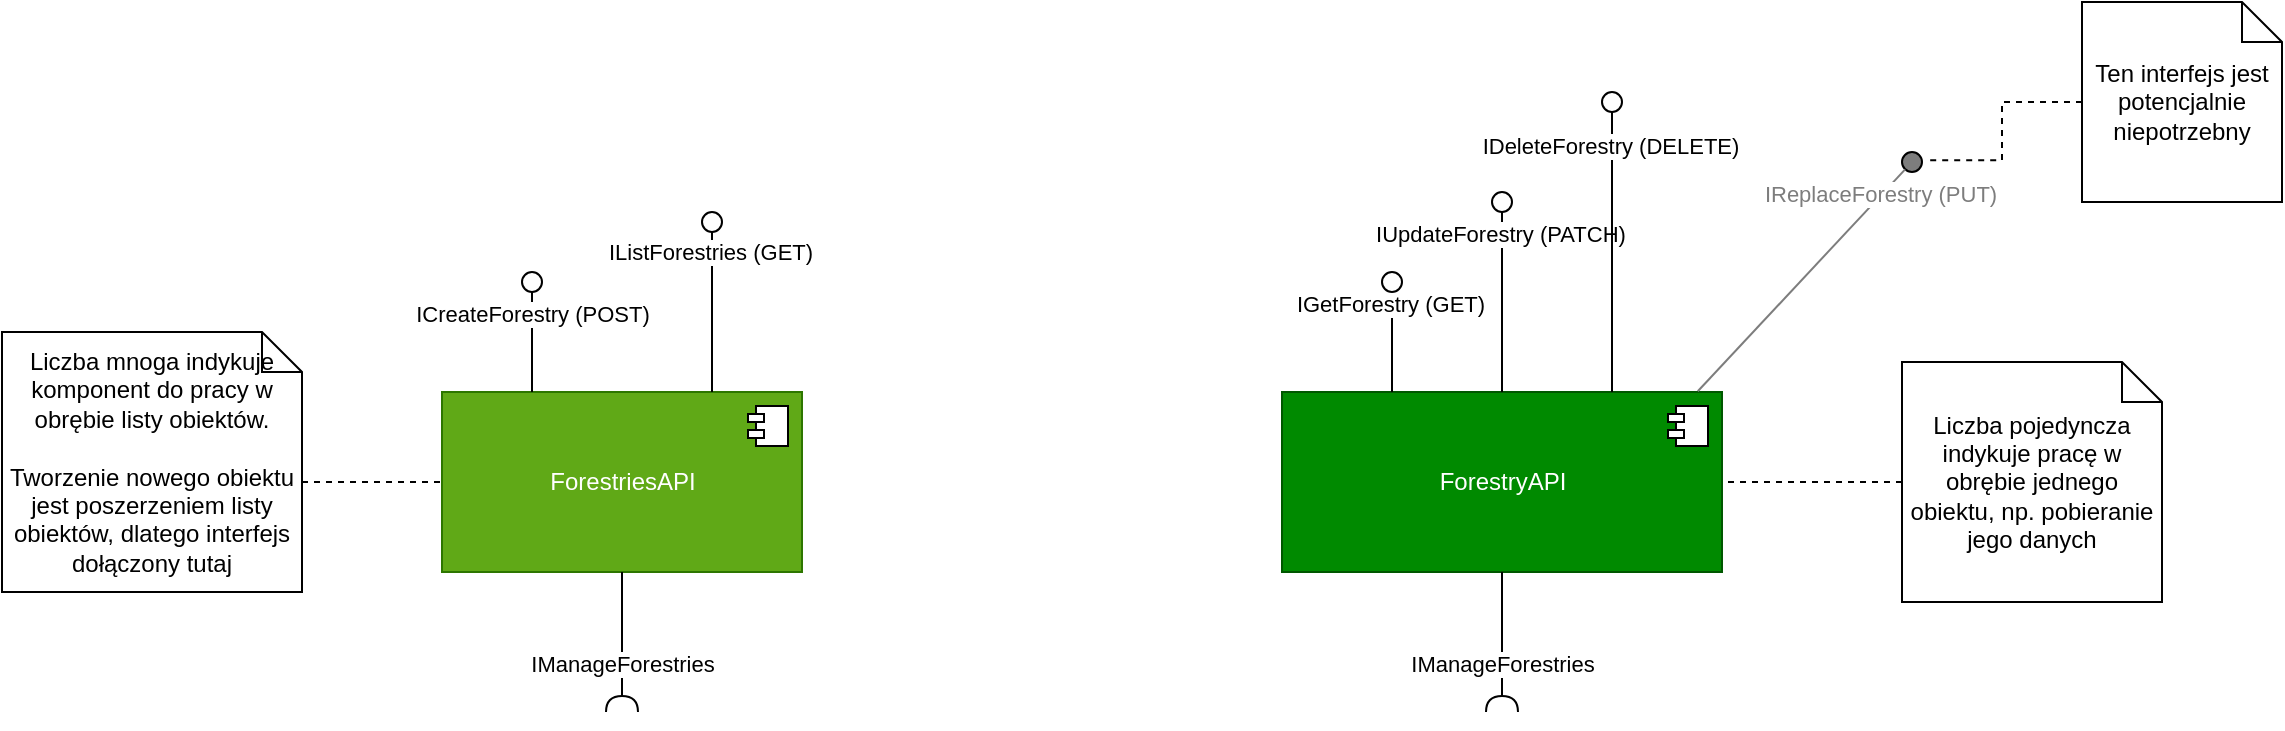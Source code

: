 <mxfile version="15.2.7" type="device"><diagram id="fRkDdljqodsx-cEXmI43" name="Strona-1"><mxGraphModel dx="1732" dy="672" grid="1" gridSize="10" guides="1" tooltips="1" connect="1" arrows="1" fold="1" page="1" pageScale="1" pageWidth="827" pageHeight="1169" math="0" shadow="0"><root><mxCell id="0"/><mxCell id="1" parent="0"/><mxCell id="vrFjrZGKTu_SOumGugzH-1" value="ForestriesAPI" style="html=1;dropTarget=0;fillColor=#60a917;strokeColor=#2D7600;fontColor=#ffffff;" vertex="1" parent="1"><mxGeometry x="110" y="260" width="180" height="90" as="geometry"/></mxCell><mxCell id="vrFjrZGKTu_SOumGugzH-2" value="" style="shape=module;jettyWidth=8;jettyHeight=4;" vertex="1" parent="vrFjrZGKTu_SOumGugzH-1"><mxGeometry x="1" width="20" height="20" relative="1" as="geometry"><mxPoint x="-27" y="7" as="offset"/></mxGeometry></mxCell><mxCell id="vrFjrZGKTu_SOumGugzH-3" value="ForestryAPI" style="html=1;dropTarget=0;fillColor=#008a00;strokeColor=#005700;fontColor=#ffffff;" vertex="1" parent="1"><mxGeometry x="530" y="260" width="220" height="90" as="geometry"/></mxCell><mxCell id="vrFjrZGKTu_SOumGugzH-4" value="" style="shape=module;jettyWidth=8;jettyHeight=4;" vertex="1" parent="vrFjrZGKTu_SOumGugzH-3"><mxGeometry x="1" width="20" height="20" relative="1" as="geometry"><mxPoint x="-27" y="7" as="offset"/></mxGeometry></mxCell><mxCell id="vrFjrZGKTu_SOumGugzH-7" style="edgeStyle=orthogonalEdgeStyle;rounded=0;orthogonalLoop=1;jettySize=auto;html=1;exitX=0;exitY=0;exitDx=150;exitDy=75;exitPerimeter=0;dashed=1;endArrow=none;endFill=0;" edge="1" parent="1" source="vrFjrZGKTu_SOumGugzH-5" target="vrFjrZGKTu_SOumGugzH-1"><mxGeometry relative="1" as="geometry"/></mxCell><mxCell id="vrFjrZGKTu_SOumGugzH-5" value="Liczba mnoga indykuje komponent do pracy w obrębie listy obiektów.&lt;br&gt;&lt;br&gt;Tworzenie nowego obiektu jest poszerzeniem listy obiektów, dlatego interfejs dołączony tutaj" style="shape=note;size=20;whiteSpace=wrap;html=1;" vertex="1" parent="1"><mxGeometry x="-110" y="230" width="150" height="130" as="geometry"/></mxCell><mxCell id="vrFjrZGKTu_SOumGugzH-8" style="edgeStyle=orthogonalEdgeStyle;rounded=0;orthogonalLoop=1;jettySize=auto;html=1;exitX=0;exitY=0.5;exitDx=0;exitDy=0;exitPerimeter=0;dashed=1;endArrow=none;endFill=0;" edge="1" parent="1" source="vrFjrZGKTu_SOumGugzH-6" target="vrFjrZGKTu_SOumGugzH-3"><mxGeometry relative="1" as="geometry"/></mxCell><mxCell id="vrFjrZGKTu_SOumGugzH-6" value="Liczba pojedyncza indykuje pracę w obrębie jednego obiektu, np. pobieranie jego danych" style="shape=note;size=20;whiteSpace=wrap;html=1;" vertex="1" parent="1"><mxGeometry x="840" y="245" width="130" height="120" as="geometry"/></mxCell><mxCell id="vrFjrZGKTu_SOumGugzH-9" value="" style="rounded=0;orthogonalLoop=1;jettySize=auto;html=1;endArrow=none;endFill=0;exitX=0.25;exitY=0;exitDx=0;exitDy=0;" edge="1" target="vrFjrZGKTu_SOumGugzH-11" parent="1" source="vrFjrZGKTu_SOumGugzH-1"><mxGeometry relative="1" as="geometry"><mxPoint x="390" y="235" as="sourcePoint"/></mxGeometry></mxCell><mxCell id="vrFjrZGKTu_SOumGugzH-16" value="ICreateForestry (POST)" style="edgeLabel;html=1;align=center;verticalAlign=middle;resizable=0;points=[];" vertex="1" connectable="0" parent="vrFjrZGKTu_SOumGugzH-9"><mxGeometry x="0.578" relative="1" as="geometry"><mxPoint as="offset"/></mxGeometry></mxCell><mxCell id="vrFjrZGKTu_SOumGugzH-11" value="" style="ellipse;whiteSpace=wrap;html=1;fontFamily=Helvetica;fontSize=12;fontColor=#000000;align=center;strokeColor=#000000;fillColor=#ffffff;points=[];aspect=fixed;resizable=0;" vertex="1" parent="1"><mxGeometry x="150" y="200" width="10" height="10" as="geometry"/></mxCell><mxCell id="vrFjrZGKTu_SOumGugzH-14" value="" style="ellipse;whiteSpace=wrap;html=1;fontFamily=Helvetica;fontSize=12;fontColor=#000000;align=center;strokeColor=#000000;fillColor=#ffffff;points=[];aspect=fixed;resizable=0;" vertex="1" parent="1"><mxGeometry x="240" y="170" width="10" height="10" as="geometry"/></mxCell><mxCell id="vrFjrZGKTu_SOumGugzH-15" value="" style="rounded=0;orthogonalLoop=1;jettySize=auto;html=1;endArrow=none;endFill=0;exitX=0.75;exitY=0;exitDx=0;exitDy=0;" edge="1" target="vrFjrZGKTu_SOumGugzH-14" parent="1" source="vrFjrZGKTu_SOumGugzH-1"><mxGeometry relative="1" as="geometry"><mxPoint x="165.0" y="270.0" as="sourcePoint"/></mxGeometry></mxCell><mxCell id="vrFjrZGKTu_SOumGugzH-17" value="IListForestries (GET)" style="edgeLabel;html=1;align=center;verticalAlign=middle;resizable=0;points=[];" vertex="1" connectable="0" parent="vrFjrZGKTu_SOumGugzH-15"><mxGeometry x="0.762" y="1" relative="1" as="geometry"><mxPoint as="offset"/></mxGeometry></mxCell><mxCell id="vrFjrZGKTu_SOumGugzH-18" value="" style="rounded=0;orthogonalLoop=1;jettySize=auto;html=1;endArrow=none;endFill=0;exitX=0.25;exitY=0;exitDx=0;exitDy=0;" edge="1" target="vrFjrZGKTu_SOumGugzH-20" parent="1" source="vrFjrZGKTu_SOumGugzH-3"><mxGeometry relative="1" as="geometry"><mxPoint x="255" y="270" as="sourcePoint"/></mxGeometry></mxCell><mxCell id="vrFjrZGKTu_SOumGugzH-19" value="IGetForestry (GET)" style="edgeLabel;html=1;align=center;verticalAlign=middle;resizable=0;points=[];" vertex="1" connectable="0" parent="vrFjrZGKTu_SOumGugzH-18"><mxGeometry x="0.762" y="1" relative="1" as="geometry"><mxPoint as="offset"/></mxGeometry></mxCell><mxCell id="vrFjrZGKTu_SOumGugzH-20" value="" style="ellipse;whiteSpace=wrap;html=1;fontFamily=Helvetica;fontSize=12;fontColor=#000000;align=center;strokeColor=#000000;fillColor=#ffffff;points=[];aspect=fixed;resizable=0;" vertex="1" parent="1"><mxGeometry x="580" y="200" width="10" height="10" as="geometry"/></mxCell><mxCell id="vrFjrZGKTu_SOumGugzH-21" value="" style="rounded=0;orthogonalLoop=1;jettySize=auto;html=1;endArrow=none;endFill=0;exitX=0.5;exitY=0;exitDx=0;exitDy=0;" edge="1" target="vrFjrZGKTu_SOumGugzH-23" parent="1" source="vrFjrZGKTu_SOumGugzH-3"><mxGeometry relative="1" as="geometry"><mxPoint x="625" y="270" as="sourcePoint"/></mxGeometry></mxCell><mxCell id="vrFjrZGKTu_SOumGugzH-22" value="IUpdateForestry (PATCH)" style="edgeLabel;html=1;align=center;verticalAlign=middle;resizable=0;points=[];" vertex="1" connectable="0" parent="vrFjrZGKTu_SOumGugzH-21"><mxGeometry x="0.762" y="1" relative="1" as="geometry"><mxPoint as="offset"/></mxGeometry></mxCell><mxCell id="vrFjrZGKTu_SOumGugzH-23" value="" style="ellipse;whiteSpace=wrap;html=1;fontFamily=Helvetica;fontSize=12;fontColor=#000000;align=center;strokeColor=#000000;fillColor=#ffffff;points=[];aspect=fixed;resizable=0;" vertex="1" parent="1"><mxGeometry x="635" y="160" width="10" height="10" as="geometry"/></mxCell><mxCell id="vrFjrZGKTu_SOumGugzH-24" value="" style="rounded=0;orthogonalLoop=1;jettySize=auto;html=1;endArrow=none;endFill=0;exitX=0.75;exitY=0;exitDx=0;exitDy=0;" edge="1" target="vrFjrZGKTu_SOumGugzH-26" parent="1" source="vrFjrZGKTu_SOumGugzH-3"><mxGeometry relative="1" as="geometry"><mxPoint x="700" y="260" as="sourcePoint"/></mxGeometry></mxCell><mxCell id="vrFjrZGKTu_SOumGugzH-25" value="IDeleteForestry (DELETE)" style="edgeLabel;html=1;align=center;verticalAlign=middle;resizable=0;points=[];" vertex="1" connectable="0" parent="vrFjrZGKTu_SOumGugzH-24"><mxGeometry x="0.762" y="1" relative="1" as="geometry"><mxPoint as="offset"/></mxGeometry></mxCell><mxCell id="vrFjrZGKTu_SOumGugzH-26" value="" style="ellipse;whiteSpace=wrap;html=1;fontFamily=Helvetica;fontSize=12;fontColor=#000000;align=center;strokeColor=#000000;fillColor=#ffffff;points=[];aspect=fixed;resizable=0;" vertex="1" parent="1"><mxGeometry x="690" y="110" width="10" height="10" as="geometry"/></mxCell><mxCell id="vrFjrZGKTu_SOumGugzH-29" value="" style="ellipse;whiteSpace=wrap;html=1;fontFamily=Helvetica;fontSize=12;fontColor=#000000;align=center;strokeColor=#000000;fillColor=#7D7D7D;points=[];aspect=fixed;resizable=0;" vertex="1" parent="1"><mxGeometry x="840" y="140" width="10" height="10" as="geometry"/></mxCell><mxCell id="vrFjrZGKTu_SOumGugzH-30" value="" style="rounded=0;orthogonalLoop=1;jettySize=auto;html=1;endArrow=none;endFill=0;exitX=0.945;exitY=-0.004;exitDx=0;exitDy=0;exitPerimeter=0;strokeColor=#7D7D7D;" edge="1" target="vrFjrZGKTu_SOumGugzH-29" parent="1" source="vrFjrZGKTu_SOumGugzH-3"><mxGeometry relative="1" as="geometry"><mxPoint x="705" y="270.0" as="sourcePoint"/></mxGeometry></mxCell><mxCell id="vrFjrZGKTu_SOumGugzH-31" value="IReplaceForestry (PUT)" style="edgeLabel;html=1;align=center;verticalAlign=middle;resizable=0;points=[];fontColor=#7D7D7D;" vertex="1" connectable="0" parent="vrFjrZGKTu_SOumGugzH-30"><mxGeometry x="0.762" y="1" relative="1" as="geometry"><mxPoint as="offset"/></mxGeometry></mxCell><mxCell id="vrFjrZGKTu_SOumGugzH-33" style="edgeStyle=orthogonalEdgeStyle;rounded=0;orthogonalLoop=1;jettySize=auto;html=1;exitX=0;exitY=0.5;exitDx=0;exitDy=0;exitPerimeter=0;entryX=1.2;entryY=0.414;entryDx=0;entryDy=0;entryPerimeter=0;dashed=1;endArrow=none;endFill=0;" edge="1" parent="1" source="vrFjrZGKTu_SOumGugzH-32" target="vrFjrZGKTu_SOumGugzH-29"><mxGeometry relative="1" as="geometry"/></mxCell><mxCell id="vrFjrZGKTu_SOumGugzH-32" value="Ten interfejs jest potencjalnie niepotrzebny" style="shape=note;size=20;whiteSpace=wrap;html=1;" vertex="1" parent="1"><mxGeometry x="930" y="65" width="100" height="100" as="geometry"/></mxCell><mxCell id="vrFjrZGKTu_SOumGugzH-35" value="" style="rounded=0;orthogonalLoop=1;jettySize=auto;html=1;endArrow=halfCircle;endFill=0;endSize=6;strokeWidth=1;exitX=0.5;exitY=1;exitDx=0;exitDy=0;" edge="1" parent="1" source="vrFjrZGKTu_SOumGugzH-1"><mxGeometry relative="1" as="geometry"><mxPoint x="230" y="445" as="sourcePoint"/><mxPoint x="200" y="420" as="targetPoint"/></mxGeometry></mxCell><mxCell id="vrFjrZGKTu_SOumGugzH-37" value="IManageForestries" style="edgeLabel;html=1;align=center;verticalAlign=middle;resizable=0;points=[];" vertex="1" connectable="0" parent="vrFjrZGKTu_SOumGugzH-35"><mxGeometry x="0.3" relative="1" as="geometry"><mxPoint as="offset"/></mxGeometry></mxCell><mxCell id="vrFjrZGKTu_SOumGugzH-38" value="" style="rounded=0;orthogonalLoop=1;jettySize=auto;html=1;endArrow=halfCircle;endFill=0;endSize=6;strokeWidth=1;exitX=0.5;exitY=1;exitDx=0;exitDy=0;" edge="1" parent="1" source="vrFjrZGKTu_SOumGugzH-3"><mxGeometry relative="1" as="geometry"><mxPoint x="645.0" y="365.0" as="sourcePoint"/><mxPoint x="640" y="420" as="targetPoint"/></mxGeometry></mxCell><mxCell id="vrFjrZGKTu_SOumGugzH-39" value="IManageForestries" style="edgeLabel;html=1;align=center;verticalAlign=middle;resizable=0;points=[];" vertex="1" connectable="0" parent="vrFjrZGKTu_SOumGugzH-38"><mxGeometry x="0.3" relative="1" as="geometry"><mxPoint as="offset"/></mxGeometry></mxCell></root></mxGraphModel></diagram></mxfile>